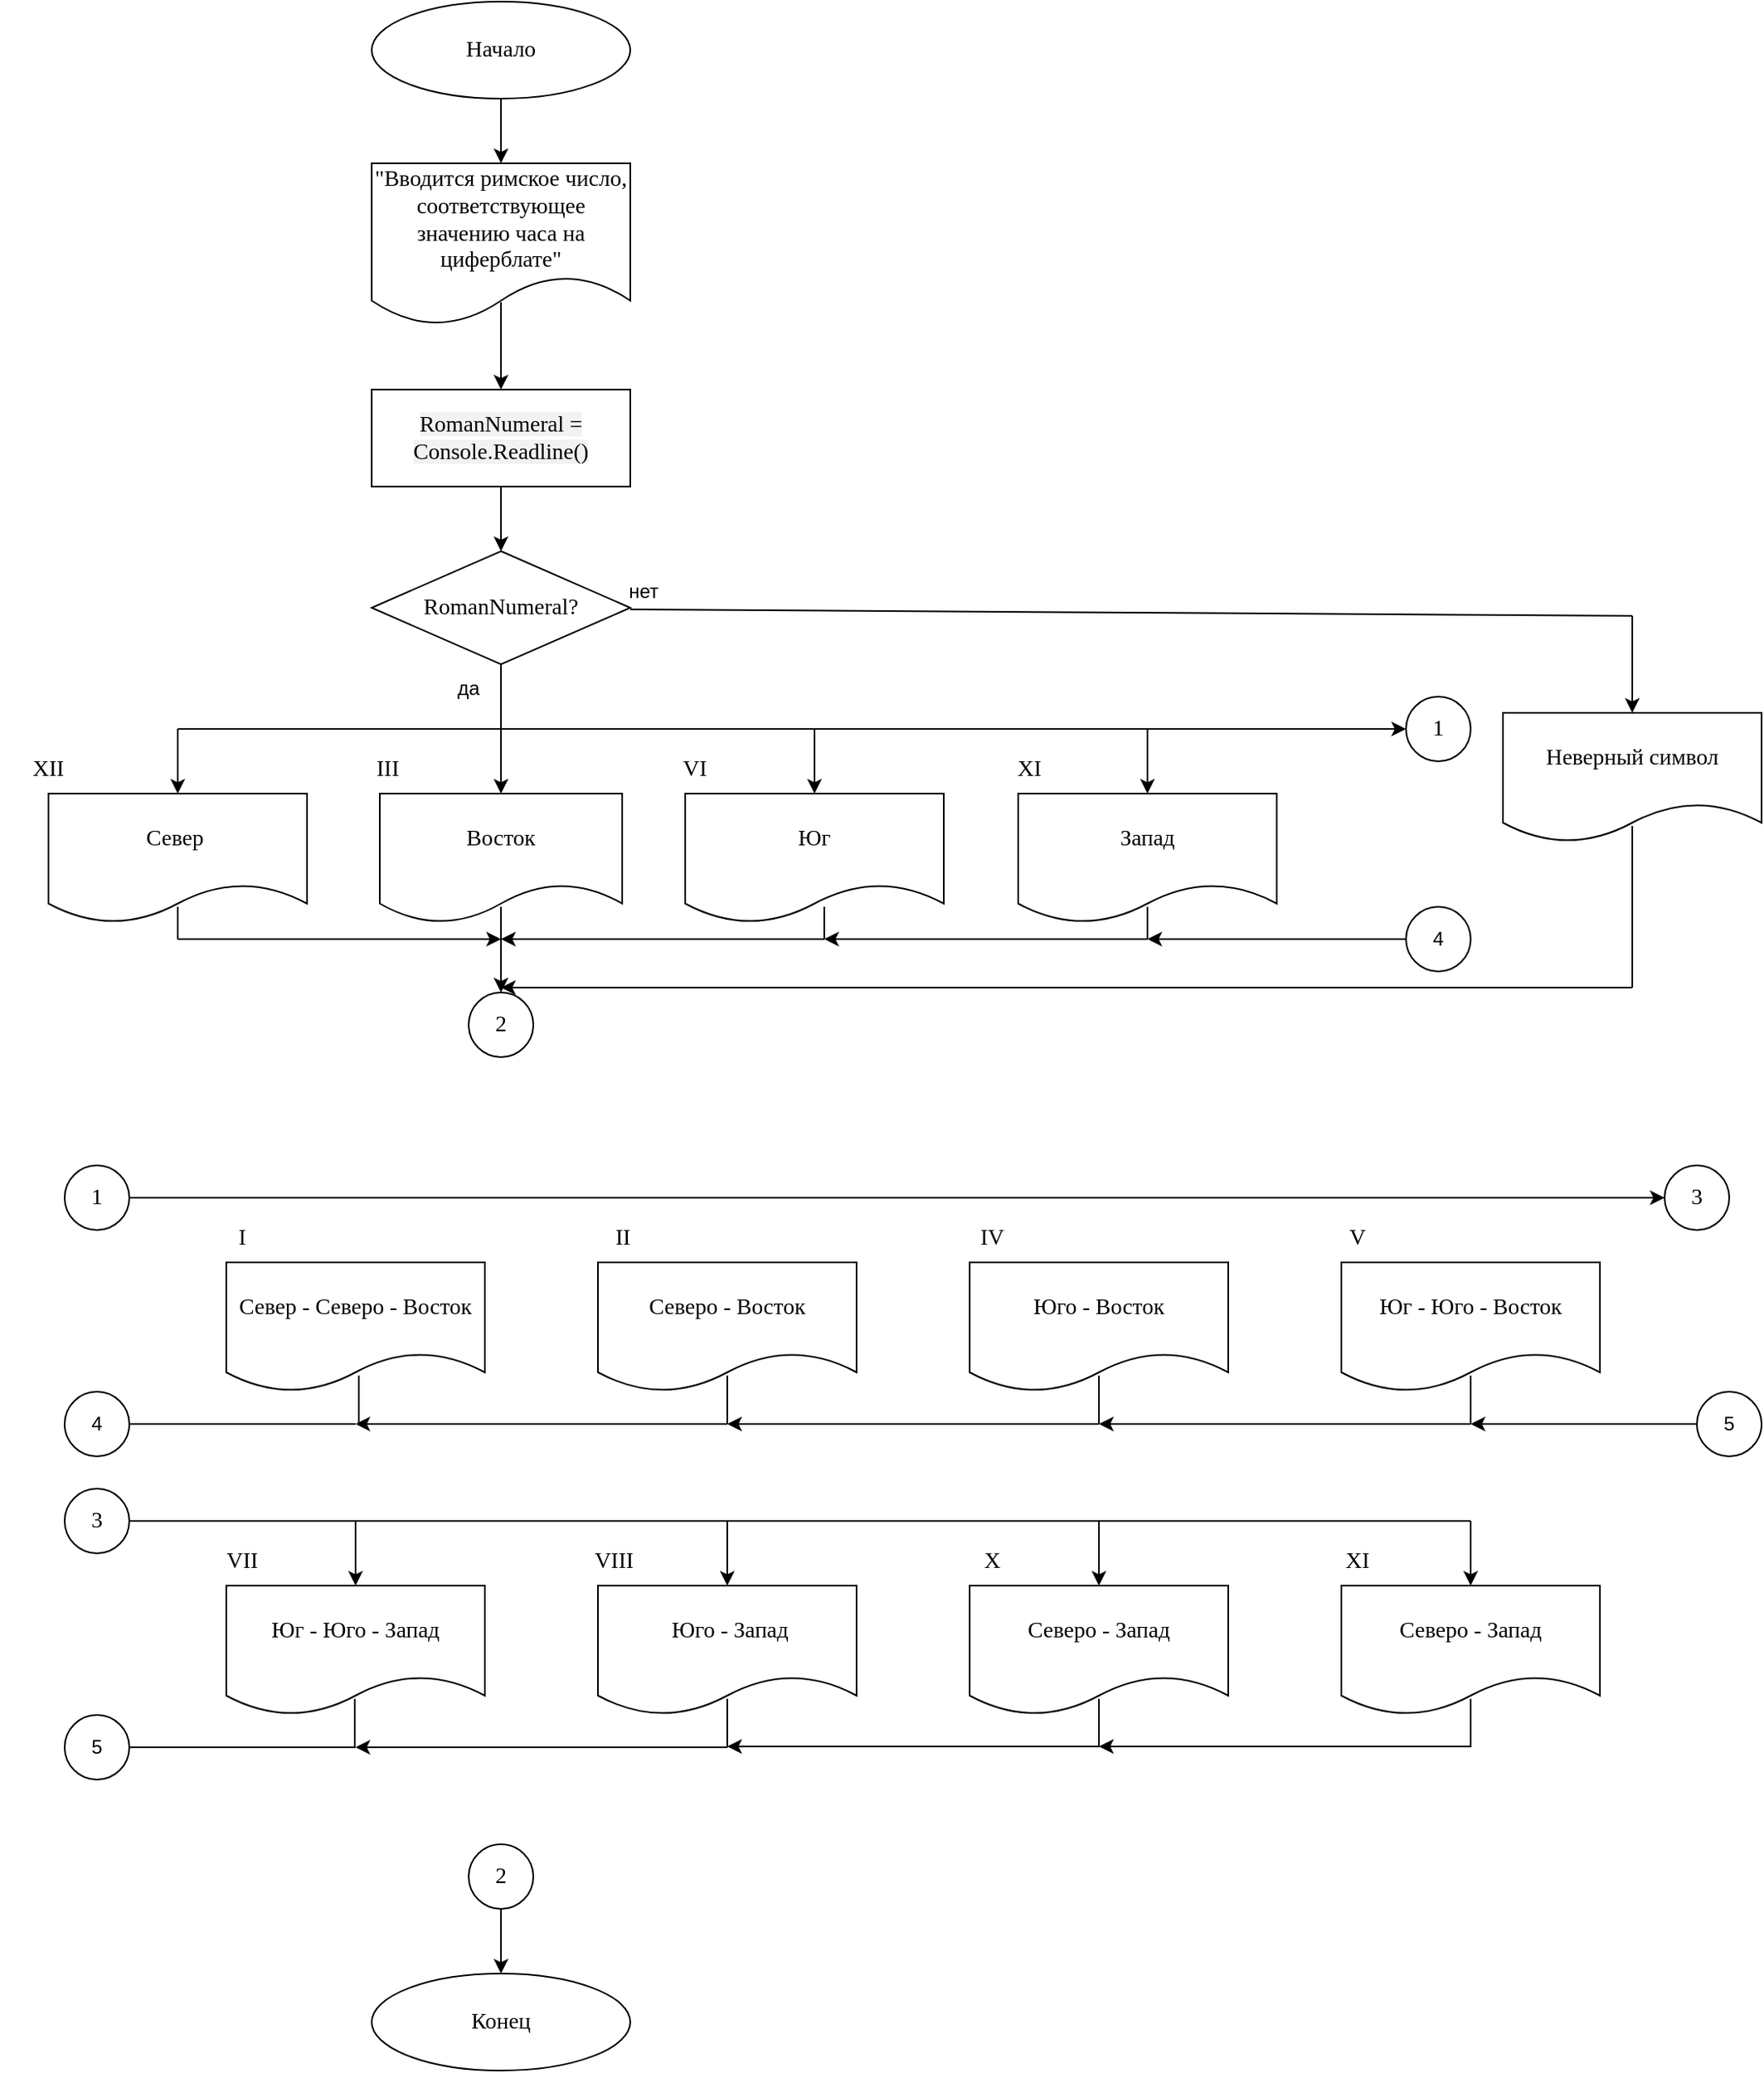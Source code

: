 <mxfile version="26.0.5">
  <diagram name="Страница — 1" id="jNJPfbgmDTmKU45l6zFW">
    <mxGraphModel dx="2241" dy="769" grid="1" gridSize="10" guides="1" tooltips="1" connect="1" arrows="1" fold="1" page="1" pageScale="1" pageWidth="827" pageHeight="1169" math="0" shadow="0">
      <root>
        <mxCell id="0" />
        <mxCell id="1" parent="0" />
        <mxCell id="2x892HhlaghSRIfymsy8-1" value="Начало" style="ellipse;whiteSpace=wrap;html=1;fontFamily=Times New Roman;fontSize=14;" parent="1" vertex="1">
          <mxGeometry x="160" y="40" width="160" height="60" as="geometry" />
        </mxCell>
        <mxCell id="2x892HhlaghSRIfymsy8-2" value="&lt;p class=&quot;MsoNormal&quot;&gt;&lt;span&gt;&quot;&lt;font&gt;Вводится римское число, соответствующее значению часа на циферблате&quot;&lt;/font&gt;&lt;/span&gt;&lt;/p&gt;" style="shape=document;whiteSpace=wrap;html=1;boundedLbl=1;fontFamily=Times New Roman;fontSize=14;" parent="1" vertex="1">
          <mxGeometry x="160" y="140" width="160" height="100" as="geometry" />
        </mxCell>
        <mxCell id="2x892HhlaghSRIfymsy8-3" value="&lt;span style=&quot;text-align: start; white-space-collapse: preserve; background-color: rgba(0, 0, 0, 0.05);&quot;&gt;&lt;font&gt;RomanNumeral =&lt;/font&gt;&lt;/span&gt;&lt;div&gt;&lt;span style=&quot;text-align: start; white-space-collapse: preserve; background-color: rgba(0, 0, 0, 0.05);&quot;&gt;&lt;font&gt;Console.Readline()&lt;/font&gt;&lt;/span&gt;&lt;/div&gt;" style="rounded=0;whiteSpace=wrap;html=1;fontFamily=Times New Roman;fontSize=14;" parent="1" vertex="1">
          <mxGeometry x="160" y="280" width="160" height="60" as="geometry" />
        </mxCell>
        <mxCell id="2x892HhlaghSRIfymsy8-4" value="RomanNumeral?" style="rhombus;whiteSpace=wrap;html=1;fontFamily=Times New Roman;fontSize=14;" parent="1" vertex="1">
          <mxGeometry x="160" y="380" width="160" height="70" as="geometry" />
        </mxCell>
        <mxCell id="2x892HhlaghSRIfymsy8-5" value="Восток" style="shape=document;whiteSpace=wrap;html=1;boundedLbl=1;fontFamily=Times New Roman;fontSize=14;" parent="1" vertex="1">
          <mxGeometry x="165" y="530" width="150" height="80" as="geometry" />
        </mxCell>
        <mxCell id="2x892HhlaghSRIfymsy8-6" value="Север&amp;nbsp;" style="shape=document;whiteSpace=wrap;html=1;boundedLbl=1;fontFamily=Times New Roman;fontSize=14;" parent="1" vertex="1">
          <mxGeometry x="-40" y="530" width="160" height="80" as="geometry" />
        </mxCell>
        <mxCell id="2x892HhlaghSRIfymsy8-7" value="Юг" style="shape=document;whiteSpace=wrap;html=1;boundedLbl=1;fontFamily=Times New Roman;fontSize=14;" parent="1" vertex="1">
          <mxGeometry x="354" y="530" width="160" height="80" as="geometry" />
        </mxCell>
        <mxCell id="2x892HhlaghSRIfymsy8-8" value="Запад" style="shape=document;whiteSpace=wrap;html=1;boundedLbl=1;fontFamily=Times New Roman;fontSize=14;" parent="1" vertex="1">
          <mxGeometry x="560" y="530" width="160" height="80" as="geometry" />
        </mxCell>
        <mxCell id="2x892HhlaghSRIfymsy8-9" value="" style="endArrow=none;html=1;rounded=0;fontFamily=Times New Roman;fontSize=14;" parent="1" edge="1">
          <mxGeometry width="50" height="50" relative="1" as="geometry">
            <mxPoint x="240" y="490" as="sourcePoint" />
            <mxPoint x="240" y="450" as="targetPoint" />
          </mxGeometry>
        </mxCell>
        <mxCell id="2x892HhlaghSRIfymsy8-11" value="" style="endArrow=none;html=1;rounded=0;fontFamily=Times New Roman;fontSize=14;" parent="1" edge="1">
          <mxGeometry width="50" height="50" relative="1" as="geometry">
            <mxPoint x="40" y="490" as="sourcePoint" />
            <mxPoint x="640" y="490" as="targetPoint" />
          </mxGeometry>
        </mxCell>
        <mxCell id="2x892HhlaghSRIfymsy8-16" value="" style="endArrow=classic;html=1;rounded=0;fontFamily=Times New Roman;fontSize=14;" parent="1" target="2x892HhlaghSRIfymsy8-2" edge="1">
          <mxGeometry width="50" height="50" relative="1" as="geometry">
            <mxPoint x="240" y="100" as="sourcePoint" />
            <mxPoint x="290" y="50" as="targetPoint" />
          </mxGeometry>
        </mxCell>
        <mxCell id="2x892HhlaghSRIfymsy8-18" value="" style="endArrow=classic;html=1;rounded=0;fontFamily=Times New Roman;fontSize=14;" parent="1" target="2x892HhlaghSRIfymsy8-3" edge="1">
          <mxGeometry width="50" height="50" relative="1" as="geometry">
            <mxPoint x="240" y="226" as="sourcePoint" />
            <mxPoint x="290" y="176" as="targetPoint" />
          </mxGeometry>
        </mxCell>
        <mxCell id="2x892HhlaghSRIfymsy8-19" value="" style="endArrow=classic;html=1;rounded=0;fontFamily=Times New Roman;fontSize=14;" parent="1" target="2x892HhlaghSRIfymsy8-4" edge="1">
          <mxGeometry width="50" height="50" relative="1" as="geometry">
            <mxPoint x="240" y="340" as="sourcePoint" />
            <mxPoint x="290" y="290" as="targetPoint" />
          </mxGeometry>
        </mxCell>
        <mxCell id="2x892HhlaghSRIfymsy8-21" value="" style="endArrow=classic;html=1;rounded=0;fontFamily=Times New Roman;fontSize=14;" parent="1" target="2x892HhlaghSRIfymsy8-5" edge="1">
          <mxGeometry width="50" height="50" relative="1" as="geometry">
            <mxPoint x="240" y="490" as="sourcePoint" />
            <mxPoint x="290" y="440" as="targetPoint" />
          </mxGeometry>
        </mxCell>
        <mxCell id="2x892HhlaghSRIfymsy8-23" value="" style="endArrow=classic;html=1;rounded=0;entryX=0.5;entryY=0;entryDx=0;entryDy=0;fontFamily=Times New Roman;fontSize=14;" parent="1" target="2x892HhlaghSRIfymsy8-7" edge="1">
          <mxGeometry width="50" height="50" relative="1" as="geometry">
            <mxPoint x="434" y="490" as="sourcePoint" />
            <mxPoint x="439" y="530" as="targetPoint" />
          </mxGeometry>
        </mxCell>
        <mxCell id="2x892HhlaghSRIfymsy8-27" value="" style="endArrow=classic;html=1;rounded=0;fontFamily=Times New Roman;fontSize=14;" parent="1" target="2x892HhlaghSRIfymsy8-6" edge="1">
          <mxGeometry width="50" height="50" relative="1" as="geometry">
            <mxPoint x="40" y="490" as="sourcePoint" />
            <mxPoint x="90" y="440" as="targetPoint" />
          </mxGeometry>
        </mxCell>
        <mxCell id="2x892HhlaghSRIfymsy8-28" value="" style="endArrow=classic;html=1;rounded=0;fontFamily=Times New Roman;fontSize=14;" parent="1" target="2x892HhlaghSRIfymsy8-8" edge="1">
          <mxGeometry width="50" height="50" relative="1" as="geometry">
            <mxPoint x="640" y="490" as="sourcePoint" />
            <mxPoint x="690" y="440" as="targetPoint" />
          </mxGeometry>
        </mxCell>
        <mxCell id="2x892HhlaghSRIfymsy8-29" value="XII" style="text;html=1;align=center;verticalAlign=middle;whiteSpace=wrap;rounded=0;fontFamily=Times New Roman;fontSize=14;" parent="1" vertex="1">
          <mxGeometry x="-70" y="500" width="60" height="30" as="geometry" />
        </mxCell>
        <mxCell id="2x892HhlaghSRIfymsy8-30" value="III" style="text;html=1;align=center;verticalAlign=middle;whiteSpace=wrap;rounded=0;fontFamily=Times New Roman;fontSize=14;" parent="1" vertex="1">
          <mxGeometry x="140" y="500" width="60" height="30" as="geometry" />
        </mxCell>
        <mxCell id="2x892HhlaghSRIfymsy8-31" value="VI" style="text;html=1;align=center;verticalAlign=middle;whiteSpace=wrap;rounded=0;fontFamily=Times New Roman;fontSize=14;" parent="1" vertex="1">
          <mxGeometry x="330" y="500" width="60" height="30" as="geometry" />
        </mxCell>
        <mxCell id="2x892HhlaghSRIfymsy8-32" value="XI" style="text;html=1;align=center;verticalAlign=middle;whiteSpace=wrap;rounded=0;fontFamily=Times New Roman;fontSize=14;" parent="1" vertex="1">
          <mxGeometry x="537" y="500" width="60" height="30" as="geometry" />
        </mxCell>
        <mxCell id="69vqVkT_wPmjHlMa8236-1" value="" style="endArrow=classic;html=1;rounded=0;fontFamily=Times New Roman;fontSize=14;" parent="1" edge="1">
          <mxGeometry width="50" height="50" relative="1" as="geometry">
            <mxPoint x="640" y="490" as="sourcePoint" />
            <mxPoint x="800" y="490" as="targetPoint" />
          </mxGeometry>
        </mxCell>
        <mxCell id="69vqVkT_wPmjHlMa8236-2" value="1" style="ellipse;whiteSpace=wrap;html=1;aspect=fixed;fontFamily=Times New Roman;fontSize=14;" parent="1" vertex="1">
          <mxGeometry x="800" y="470" width="40" height="40" as="geometry" />
        </mxCell>
        <mxCell id="69vqVkT_wPmjHlMa8236-3" value="1" style="ellipse;whiteSpace=wrap;html=1;aspect=fixed;fontFamily=Times New Roman;fontSize=14;" parent="1" vertex="1">
          <mxGeometry x="-30" y="760" width="40" height="40" as="geometry" />
        </mxCell>
        <mxCell id="69vqVkT_wPmjHlMa8236-4" value="Север - Северо - Восток" style="shape=document;whiteSpace=wrap;html=1;boundedLbl=1;fontFamily=Times New Roman;fontSize=14;" parent="1" vertex="1">
          <mxGeometry x="70" y="820" width="160" height="80" as="geometry" />
        </mxCell>
        <mxCell id="69vqVkT_wPmjHlMa8236-6" value="Северо - Восток" style="shape=document;whiteSpace=wrap;html=1;boundedLbl=1;fontFamily=Times New Roman;fontSize=14;" parent="1" vertex="1">
          <mxGeometry x="300" y="820" width="160" height="80" as="geometry" />
        </mxCell>
        <mxCell id="69vqVkT_wPmjHlMa8236-8" value="" style="endArrow=classic;html=1;rounded=0;fontFamily=Times New Roman;fontSize=14;entryX=0.5;entryY=0;entryDx=0;entryDy=0;" parent="1" edge="1" target="69vqVkT_wPmjHlMa8236-9">
          <mxGeometry width="50" height="50" relative="1" as="geometry">
            <mxPoint x="240" y="600" as="sourcePoint" />
            <mxPoint x="240" y="640" as="targetPoint" />
          </mxGeometry>
        </mxCell>
        <mxCell id="69vqVkT_wPmjHlMa8236-9" value="2" style="ellipse;whiteSpace=wrap;html=1;aspect=fixed;fontFamily=Times New Roman;fontSize=14;" parent="1" vertex="1">
          <mxGeometry x="220" y="653" width="40" height="40" as="geometry" />
        </mxCell>
        <mxCell id="69vqVkT_wPmjHlMa8236-11" value="" style="endArrow=none;html=1;rounded=0;fontFamily=Times New Roman;fontSize=14;" parent="1" edge="1">
          <mxGeometry width="50" height="50" relative="1" as="geometry">
            <mxPoint x="40" y="620" as="sourcePoint" />
            <mxPoint x="40" y="600" as="targetPoint" />
          </mxGeometry>
        </mxCell>
        <mxCell id="69vqVkT_wPmjHlMa8236-12" value="" style="endArrow=none;html=1;rounded=0;fontFamily=Times New Roman;fontSize=14;" parent="1" edge="1">
          <mxGeometry width="50" height="50" relative="1" as="geometry">
            <mxPoint x="440" y="620" as="sourcePoint" />
            <mxPoint x="440" y="600" as="targetPoint" />
          </mxGeometry>
        </mxCell>
        <mxCell id="69vqVkT_wPmjHlMa8236-13" value="" style="endArrow=none;html=1;rounded=0;fontFamily=Times New Roman;fontSize=14;" parent="1" edge="1">
          <mxGeometry width="50" height="50" relative="1" as="geometry">
            <mxPoint x="640" y="620" as="sourcePoint" />
            <mxPoint x="640" y="600" as="targetPoint" />
          </mxGeometry>
        </mxCell>
        <mxCell id="69vqVkT_wPmjHlMa8236-15" value="" style="endArrow=classic;html=1;rounded=0;fontFamily=Times New Roman;fontSize=14;" parent="1" edge="1">
          <mxGeometry width="50" height="50" relative="1" as="geometry">
            <mxPoint x="40" y="620" as="sourcePoint" />
            <mxPoint x="240" y="620" as="targetPoint" />
          </mxGeometry>
        </mxCell>
        <mxCell id="69vqVkT_wPmjHlMa8236-17" value="" style="endArrow=classic;html=1;rounded=0;fontFamily=Times New Roman;fontSize=14;" parent="1" edge="1">
          <mxGeometry width="50" height="50" relative="1" as="geometry">
            <mxPoint x="640" y="620" as="sourcePoint" />
            <mxPoint x="440" y="620" as="targetPoint" />
          </mxGeometry>
        </mxCell>
        <mxCell id="69vqVkT_wPmjHlMa8236-18" value="" style="endArrow=classic;html=1;rounded=0;fontFamily=Times New Roman;fontSize=14;" parent="1" edge="1">
          <mxGeometry width="50" height="50" relative="1" as="geometry">
            <mxPoint x="440" y="620" as="sourcePoint" />
            <mxPoint x="240" y="620" as="targetPoint" />
          </mxGeometry>
        </mxCell>
        <mxCell id="69vqVkT_wPmjHlMa8236-19" value="Юго - Восток" style="shape=document;whiteSpace=wrap;html=1;boundedLbl=1;fontFamily=Times New Roman;fontSize=14;" parent="1" vertex="1">
          <mxGeometry x="530" y="820" width="160" height="80" as="geometry" />
        </mxCell>
        <mxCell id="69vqVkT_wPmjHlMa8236-21" value="Юг - Юго - Восток" style="shape=document;whiteSpace=wrap;html=1;boundedLbl=1;fontFamily=Times New Roman;fontSize=14;" parent="1" vertex="1">
          <mxGeometry x="760" y="820" width="160" height="80" as="geometry" />
        </mxCell>
        <mxCell id="69vqVkT_wPmjHlMa8236-23" value="3" style="ellipse;whiteSpace=wrap;html=1;aspect=fixed;fontFamily=Times New Roman;fontSize=14;" parent="1" vertex="1">
          <mxGeometry x="960" y="760" width="40" height="40" as="geometry" />
        </mxCell>
        <mxCell id="69vqVkT_wPmjHlMa8236-25" value="3" style="ellipse;whiteSpace=wrap;html=1;aspect=fixed;fontFamily=Times New Roman;fontSize=14;" parent="1" vertex="1">
          <mxGeometry x="-30" y="960" width="40" height="40" as="geometry" />
        </mxCell>
        <mxCell id="69vqVkT_wPmjHlMa8236-26" value="Юг - Юго - Запад" style="shape=document;whiteSpace=wrap;html=1;boundedLbl=1;fontFamily=Times New Roman;fontSize=14;" parent="1" vertex="1">
          <mxGeometry x="70" y="1020" width="160" height="80" as="geometry" />
        </mxCell>
        <mxCell id="69vqVkT_wPmjHlMa8236-28" value="&amp;nbsp;Юго - Запад" style="shape=document;whiteSpace=wrap;html=1;boundedLbl=1;fontFamily=Times New Roman;fontSize=14;" parent="1" vertex="1">
          <mxGeometry x="300" y="1020" width="160" height="80" as="geometry" />
        </mxCell>
        <mxCell id="69vqVkT_wPmjHlMa8236-30" value="Северо - Запад" style="shape=document;whiteSpace=wrap;html=1;boundedLbl=1;fontFamily=Times New Roman;fontSize=14;" parent="1" vertex="1">
          <mxGeometry x="530" y="1020" width="160" height="80" as="geometry" />
        </mxCell>
        <mxCell id="69vqVkT_wPmjHlMa8236-32" value="Северо - Запад" style="shape=document;whiteSpace=wrap;html=1;boundedLbl=1;fontFamily=Times New Roman;fontSize=14;" parent="1" vertex="1">
          <mxGeometry x="760" y="1020" width="160" height="80" as="geometry" />
        </mxCell>
        <mxCell id="69vqVkT_wPmjHlMa8236-38" value="" style="endArrow=classic;html=1;rounded=0;fontFamily=Times New Roman;fontSize=14;" parent="1" edge="1">
          <mxGeometry width="50" height="50" relative="1" as="geometry">
            <mxPoint x="840" y="920" as="sourcePoint" />
            <mxPoint x="610" y="920" as="targetPoint" />
          </mxGeometry>
        </mxCell>
        <mxCell id="69vqVkT_wPmjHlMa8236-39" value="" style="endArrow=classic;html=1;rounded=0;fontFamily=Times New Roman;fontSize=14;" parent="1" edge="1">
          <mxGeometry width="50" height="50" relative="1" as="geometry">
            <mxPoint x="610" y="920" as="sourcePoint" />
            <mxPoint x="380" y="920" as="targetPoint" />
          </mxGeometry>
        </mxCell>
        <mxCell id="69vqVkT_wPmjHlMa8236-40" value="" style="endArrow=classic;html=1;rounded=0;fontFamily=Times New Roman;fontSize=14;" parent="1" edge="1">
          <mxGeometry width="50" height="50" relative="1" as="geometry">
            <mxPoint x="380" y="920" as="sourcePoint" />
            <mxPoint x="150" y="920" as="targetPoint" />
          </mxGeometry>
        </mxCell>
        <mxCell id="69vqVkT_wPmjHlMa8236-46" value="" style="endArrow=classic;html=1;rounded=0;fontFamily=Times New Roman;fontSize=14;" parent="1" edge="1">
          <mxGeometry width="50" height="50" relative="1" as="geometry">
            <mxPoint x="840" y="1119.5" as="sourcePoint" />
            <mxPoint x="610" y="1119.5" as="targetPoint" />
          </mxGeometry>
        </mxCell>
        <mxCell id="69vqVkT_wPmjHlMa8236-47" value="" style="endArrow=classic;html=1;rounded=0;fontFamily=Times New Roman;fontSize=14;" parent="1" edge="1">
          <mxGeometry width="50" height="50" relative="1" as="geometry">
            <mxPoint x="610" y="1119.5" as="sourcePoint" />
            <mxPoint x="380" y="1119.5" as="targetPoint" />
          </mxGeometry>
        </mxCell>
        <mxCell id="69vqVkT_wPmjHlMa8236-48" value="" style="endArrow=classic;html=1;rounded=0;fontFamily=Times New Roman;fontSize=14;" parent="1" edge="1">
          <mxGeometry width="50" height="50" relative="1" as="geometry">
            <mxPoint x="380" y="1120" as="sourcePoint" />
            <mxPoint x="150" y="1120" as="targetPoint" />
          </mxGeometry>
        </mxCell>
        <mxCell id="69vqVkT_wPmjHlMa8236-50" value="I" style="text;html=1;align=center;verticalAlign=middle;whiteSpace=wrap;rounded=0;fontFamily=Times New Roman;fontSize=14;" parent="1" vertex="1">
          <mxGeometry x="50" y="790" width="60" height="30" as="geometry" />
        </mxCell>
        <mxCell id="69vqVkT_wPmjHlMa8236-52" value="II" style="text;html=1;align=center;verticalAlign=middle;resizable=0;points=[];autosize=1;strokeColor=none;fillColor=none;fontFamily=Times New Roman;fontSize=14;" parent="1" vertex="1">
          <mxGeometry x="300" y="790" width="30" height="30" as="geometry" />
        </mxCell>
        <mxCell id="69vqVkT_wPmjHlMa8236-53" value="IV" style="text;html=1;align=center;verticalAlign=middle;whiteSpace=wrap;rounded=0;fontFamily=Times New Roman;fontSize=14;" parent="1" vertex="1">
          <mxGeometry x="514" y="790" width="60" height="30" as="geometry" />
        </mxCell>
        <mxCell id="69vqVkT_wPmjHlMa8236-54" value="V" style="text;html=1;align=center;verticalAlign=middle;whiteSpace=wrap;rounded=0;fontFamily=Times New Roman;fontSize=14;" parent="1" vertex="1">
          <mxGeometry x="740" y="790" width="60" height="30" as="geometry" />
        </mxCell>
        <mxCell id="69vqVkT_wPmjHlMa8236-55" value="VII" style="text;html=1;align=center;verticalAlign=middle;whiteSpace=wrap;rounded=0;fontFamily=Times New Roman;fontSize=14;" parent="1" vertex="1">
          <mxGeometry x="50" y="990" width="60" height="30" as="geometry" />
        </mxCell>
        <mxCell id="69vqVkT_wPmjHlMa8236-56" value="VIII" style="text;html=1;align=center;verticalAlign=middle;whiteSpace=wrap;rounded=0;fontFamily=Times New Roman;fontSize=14;" parent="1" vertex="1">
          <mxGeometry x="280" y="990" width="60" height="30" as="geometry" />
        </mxCell>
        <mxCell id="69vqVkT_wPmjHlMa8236-57" value="X" style="text;html=1;align=center;verticalAlign=middle;whiteSpace=wrap;rounded=0;fontFamily=Times New Roman;fontSize=14;" parent="1" vertex="1">
          <mxGeometry x="514" y="990" width="60" height="30" as="geometry" />
        </mxCell>
        <mxCell id="69vqVkT_wPmjHlMa8236-58" value="XI" style="text;html=1;align=center;verticalAlign=middle;whiteSpace=wrap;rounded=0;fontFamily=Times New Roman;fontSize=14;" parent="1" vertex="1">
          <mxGeometry x="740" y="990" width="60" height="30" as="geometry" />
        </mxCell>
        <mxCell id="69vqVkT_wPmjHlMa8236-59" value="2" style="ellipse;whiteSpace=wrap;html=1;aspect=fixed;fontFamily=Times New Roman;fontSize=14;" parent="1" vertex="1">
          <mxGeometry x="220" y="1180" width="40" height="40" as="geometry" />
        </mxCell>
        <mxCell id="69vqVkT_wPmjHlMa8236-61" value="Конец" style="ellipse;whiteSpace=wrap;html=1;fontFamily=Times New Roman;fontSize=14;" parent="1" vertex="1">
          <mxGeometry x="160" y="1260" width="160" height="60" as="geometry" />
        </mxCell>
        <mxCell id="69vqVkT_wPmjHlMa8236-66" value="" style="endArrow=classic;html=1;rounded=0;" parent="1" edge="1">
          <mxGeometry width="50" height="50" relative="1" as="geometry">
            <mxPoint x="820" y="620" as="sourcePoint" />
            <mxPoint x="640" y="620" as="targetPoint" />
          </mxGeometry>
        </mxCell>
        <mxCell id="69vqVkT_wPmjHlMa8236-67" value="" style="endArrow=none;html=1;rounded=0;" parent="1" edge="1">
          <mxGeometry width="50" height="50" relative="1" as="geometry">
            <mxPoint y="920" as="sourcePoint" />
            <mxPoint x="150" y="920" as="targetPoint" />
          </mxGeometry>
        </mxCell>
        <mxCell id="69vqVkT_wPmjHlMa8236-68" value="" style="endArrow=none;html=1;rounded=0;" parent="1" edge="1">
          <mxGeometry width="50" height="50" relative="1" as="geometry">
            <mxPoint x="10" y="1120" as="sourcePoint" />
            <mxPoint x="150" y="1120" as="targetPoint" />
            <Array as="points">
              <mxPoint x="80" y="1120" />
            </Array>
          </mxGeometry>
        </mxCell>
        <mxCell id="69vqVkT_wPmjHlMa8236-69" value="" style="endArrow=classic;html=1;rounded=0;" parent="1" edge="1">
          <mxGeometry width="50" height="50" relative="1" as="geometry">
            <mxPoint x="1000" y="920" as="sourcePoint" />
            <mxPoint x="840" y="920" as="targetPoint" />
          </mxGeometry>
        </mxCell>
        <mxCell id="6biEKYgZ3R6q3eRvqjgb-1" value="4" style="ellipse;whiteSpace=wrap;html=1;aspect=fixed;" vertex="1" parent="1">
          <mxGeometry x="-30" y="900" width="40" height="40" as="geometry" />
        </mxCell>
        <mxCell id="6biEKYgZ3R6q3eRvqjgb-3" value="4" style="ellipse;whiteSpace=wrap;html=1;aspect=fixed;" vertex="1" parent="1">
          <mxGeometry x="800" y="600" width="40" height="40" as="geometry" />
        </mxCell>
        <mxCell id="6biEKYgZ3R6q3eRvqjgb-5" value="5" style="ellipse;whiteSpace=wrap;html=1;aspect=fixed;" vertex="1" parent="1">
          <mxGeometry x="980" y="900" width="40" height="40" as="geometry" />
        </mxCell>
        <mxCell id="6biEKYgZ3R6q3eRvqjgb-6" value="Неверный символ" style="shape=document;whiteSpace=wrap;html=1;boundedLbl=1;fontFamily=Times New Roman;fontSize=14;" vertex="1" parent="1">
          <mxGeometry x="860" y="480" width="160" height="80" as="geometry" />
        </mxCell>
        <mxCell id="6biEKYgZ3R6q3eRvqjgb-11" value="" style="endArrow=classic;html=1;rounded=0;" edge="1" parent="1">
          <mxGeometry width="50" height="50" relative="1" as="geometry">
            <mxPoint x="940" y="650" as="sourcePoint" />
            <mxPoint x="240" y="650" as="targetPoint" />
          </mxGeometry>
        </mxCell>
        <mxCell id="6biEKYgZ3R6q3eRvqjgb-12" value="нет&amp;nbsp;" style="text;html=1;align=center;verticalAlign=middle;whiteSpace=wrap;rounded=0;" vertex="1" parent="1">
          <mxGeometry x="300" y="390" width="60" height="30" as="geometry" />
        </mxCell>
        <mxCell id="6biEKYgZ3R6q3eRvqjgb-13" value="да" style="text;html=1;align=center;verticalAlign=middle;whiteSpace=wrap;rounded=0;" vertex="1" parent="1">
          <mxGeometry x="190" y="450" width="60" height="30" as="geometry" />
        </mxCell>
        <mxCell id="6biEKYgZ3R6q3eRvqjgb-14" value="" style="endArrow=none;html=1;rounded=0;" edge="1" parent="1">
          <mxGeometry width="50" height="50" relative="1" as="geometry">
            <mxPoint x="320" y="416" as="sourcePoint" />
            <mxPoint x="940" y="420" as="targetPoint" />
          </mxGeometry>
        </mxCell>
        <mxCell id="6biEKYgZ3R6q3eRvqjgb-15" value="" style="endArrow=classic;html=1;rounded=0;" edge="1" parent="1" target="6biEKYgZ3R6q3eRvqjgb-6">
          <mxGeometry width="50" height="50" relative="1" as="geometry">
            <mxPoint x="940" y="420" as="sourcePoint" />
            <mxPoint x="990" y="370" as="targetPoint" />
          </mxGeometry>
        </mxCell>
        <mxCell id="6biEKYgZ3R6q3eRvqjgb-16" value="" style="endArrow=none;html=1;rounded=0;" edge="1" parent="1">
          <mxGeometry width="50" height="50" relative="1" as="geometry">
            <mxPoint x="940" y="550" as="sourcePoint" />
            <mxPoint x="940" y="650" as="targetPoint" />
          </mxGeometry>
        </mxCell>
        <mxCell id="6biEKYgZ3R6q3eRvqjgb-17" value="" style="endArrow=none;html=1;rounded=0;" edge="1" parent="1">
          <mxGeometry width="50" height="50" relative="1" as="geometry">
            <mxPoint x="149.5" y="1090" as="sourcePoint" />
            <mxPoint x="149.5" y="1120" as="targetPoint" />
          </mxGeometry>
        </mxCell>
        <mxCell id="6biEKYgZ3R6q3eRvqjgb-4" value="5" style="ellipse;whiteSpace=wrap;html=1;aspect=fixed;" vertex="1" parent="1">
          <mxGeometry x="-30" y="1100" width="40" height="40" as="geometry" />
        </mxCell>
        <mxCell id="6biEKYgZ3R6q3eRvqjgb-19" value="" style="endArrow=none;html=1;rounded=0;" edge="1" parent="1">
          <mxGeometry width="50" height="50" relative="1" as="geometry">
            <mxPoint x="380" y="1090" as="sourcePoint" />
            <mxPoint x="380" y="1120" as="targetPoint" />
          </mxGeometry>
        </mxCell>
        <mxCell id="6biEKYgZ3R6q3eRvqjgb-20" value="" style="endArrow=none;html=1;rounded=0;" edge="1" parent="1">
          <mxGeometry width="50" height="50" relative="1" as="geometry">
            <mxPoint x="610" y="1090" as="sourcePoint" />
            <mxPoint x="610" y="1120" as="targetPoint" />
          </mxGeometry>
        </mxCell>
        <mxCell id="6biEKYgZ3R6q3eRvqjgb-21" value="" style="endArrow=none;html=1;rounded=0;" edge="1" parent="1">
          <mxGeometry width="50" height="50" relative="1" as="geometry">
            <mxPoint x="840" y="1090" as="sourcePoint" />
            <mxPoint x="840" y="1120" as="targetPoint" />
          </mxGeometry>
        </mxCell>
        <mxCell id="6biEKYgZ3R6q3eRvqjgb-22" value="" style="endArrow=none;html=1;rounded=0;" edge="1" parent="1">
          <mxGeometry width="50" height="50" relative="1" as="geometry">
            <mxPoint x="10" y="980" as="sourcePoint" />
            <mxPoint x="840" y="980" as="targetPoint" />
          </mxGeometry>
        </mxCell>
        <mxCell id="6biEKYgZ3R6q3eRvqjgb-23" value="" style="endArrow=classic;html=1;rounded=0;entryX=0.5;entryY=0;entryDx=0;entryDy=0;" edge="1" parent="1" target="69vqVkT_wPmjHlMa8236-26">
          <mxGeometry width="50" height="50" relative="1" as="geometry">
            <mxPoint x="150" y="980" as="sourcePoint" />
            <mxPoint x="200" y="930" as="targetPoint" />
          </mxGeometry>
        </mxCell>
        <mxCell id="6biEKYgZ3R6q3eRvqjgb-24" value="" style="endArrow=classic;html=1;rounded=0;entryX=0.5;entryY=0;entryDx=0;entryDy=0;" edge="1" parent="1" target="69vqVkT_wPmjHlMa8236-28">
          <mxGeometry width="50" height="50" relative="1" as="geometry">
            <mxPoint x="380" y="980" as="sourcePoint" />
            <mxPoint x="430" y="930" as="targetPoint" />
          </mxGeometry>
        </mxCell>
        <mxCell id="6biEKYgZ3R6q3eRvqjgb-25" value="" style="endArrow=classic;html=1;rounded=0;entryX=0.5;entryY=0;entryDx=0;entryDy=0;" edge="1" parent="1" target="69vqVkT_wPmjHlMa8236-30">
          <mxGeometry width="50" height="50" relative="1" as="geometry">
            <mxPoint x="610" y="980" as="sourcePoint" />
            <mxPoint x="660" y="930" as="targetPoint" />
          </mxGeometry>
        </mxCell>
        <mxCell id="6biEKYgZ3R6q3eRvqjgb-26" value="" style="endArrow=classic;html=1;rounded=0;entryX=0.5;entryY=0;entryDx=0;entryDy=0;" edge="1" parent="1" target="69vqVkT_wPmjHlMa8236-32">
          <mxGeometry width="50" height="50" relative="1" as="geometry">
            <mxPoint x="840" y="980" as="sourcePoint" />
            <mxPoint x="890" y="930" as="targetPoint" />
          </mxGeometry>
        </mxCell>
        <mxCell id="6biEKYgZ3R6q3eRvqjgb-28" value="" style="endArrow=classic;html=1;rounded=0;entryX=0;entryY=0.5;entryDx=0;entryDy=0;" edge="1" parent="1" target="69vqVkT_wPmjHlMa8236-23">
          <mxGeometry width="50" height="50" relative="1" as="geometry">
            <mxPoint x="10" y="780" as="sourcePoint" />
            <mxPoint x="60" y="730" as="targetPoint" />
          </mxGeometry>
        </mxCell>
        <mxCell id="6biEKYgZ3R6q3eRvqjgb-29" value="" style="endArrow=none;html=1;rounded=0;" edge="1" parent="1">
          <mxGeometry width="50" height="50" relative="1" as="geometry">
            <mxPoint x="152" y="890" as="sourcePoint" />
            <mxPoint x="152" y="920" as="targetPoint" />
          </mxGeometry>
        </mxCell>
        <mxCell id="6biEKYgZ3R6q3eRvqjgb-30" value="" style="endArrow=none;html=1;rounded=0;" edge="1" parent="1">
          <mxGeometry width="50" height="50" relative="1" as="geometry">
            <mxPoint x="380" y="920" as="sourcePoint" />
            <mxPoint x="380" y="890" as="targetPoint" />
          </mxGeometry>
        </mxCell>
        <mxCell id="6biEKYgZ3R6q3eRvqjgb-31" value="" style="endArrow=none;html=1;rounded=0;" edge="1" parent="1">
          <mxGeometry width="50" height="50" relative="1" as="geometry">
            <mxPoint x="610" y="920" as="sourcePoint" />
            <mxPoint x="610" y="890" as="targetPoint" />
          </mxGeometry>
        </mxCell>
        <mxCell id="6biEKYgZ3R6q3eRvqjgb-32" value="" style="endArrow=none;html=1;rounded=0;" edge="1" parent="1">
          <mxGeometry width="50" height="50" relative="1" as="geometry">
            <mxPoint x="840" y="920" as="sourcePoint" />
            <mxPoint x="840" y="890" as="targetPoint" />
          </mxGeometry>
        </mxCell>
        <mxCell id="6biEKYgZ3R6q3eRvqjgb-33" value="" style="endArrow=classic;html=1;rounded=0;entryX=0.5;entryY=0;entryDx=0;entryDy=0;" edge="1" parent="1" target="69vqVkT_wPmjHlMa8236-61">
          <mxGeometry width="50" height="50" relative="1" as="geometry">
            <mxPoint x="240" y="1220" as="sourcePoint" />
            <mxPoint x="290" y="1170" as="targetPoint" />
          </mxGeometry>
        </mxCell>
      </root>
    </mxGraphModel>
  </diagram>
</mxfile>
